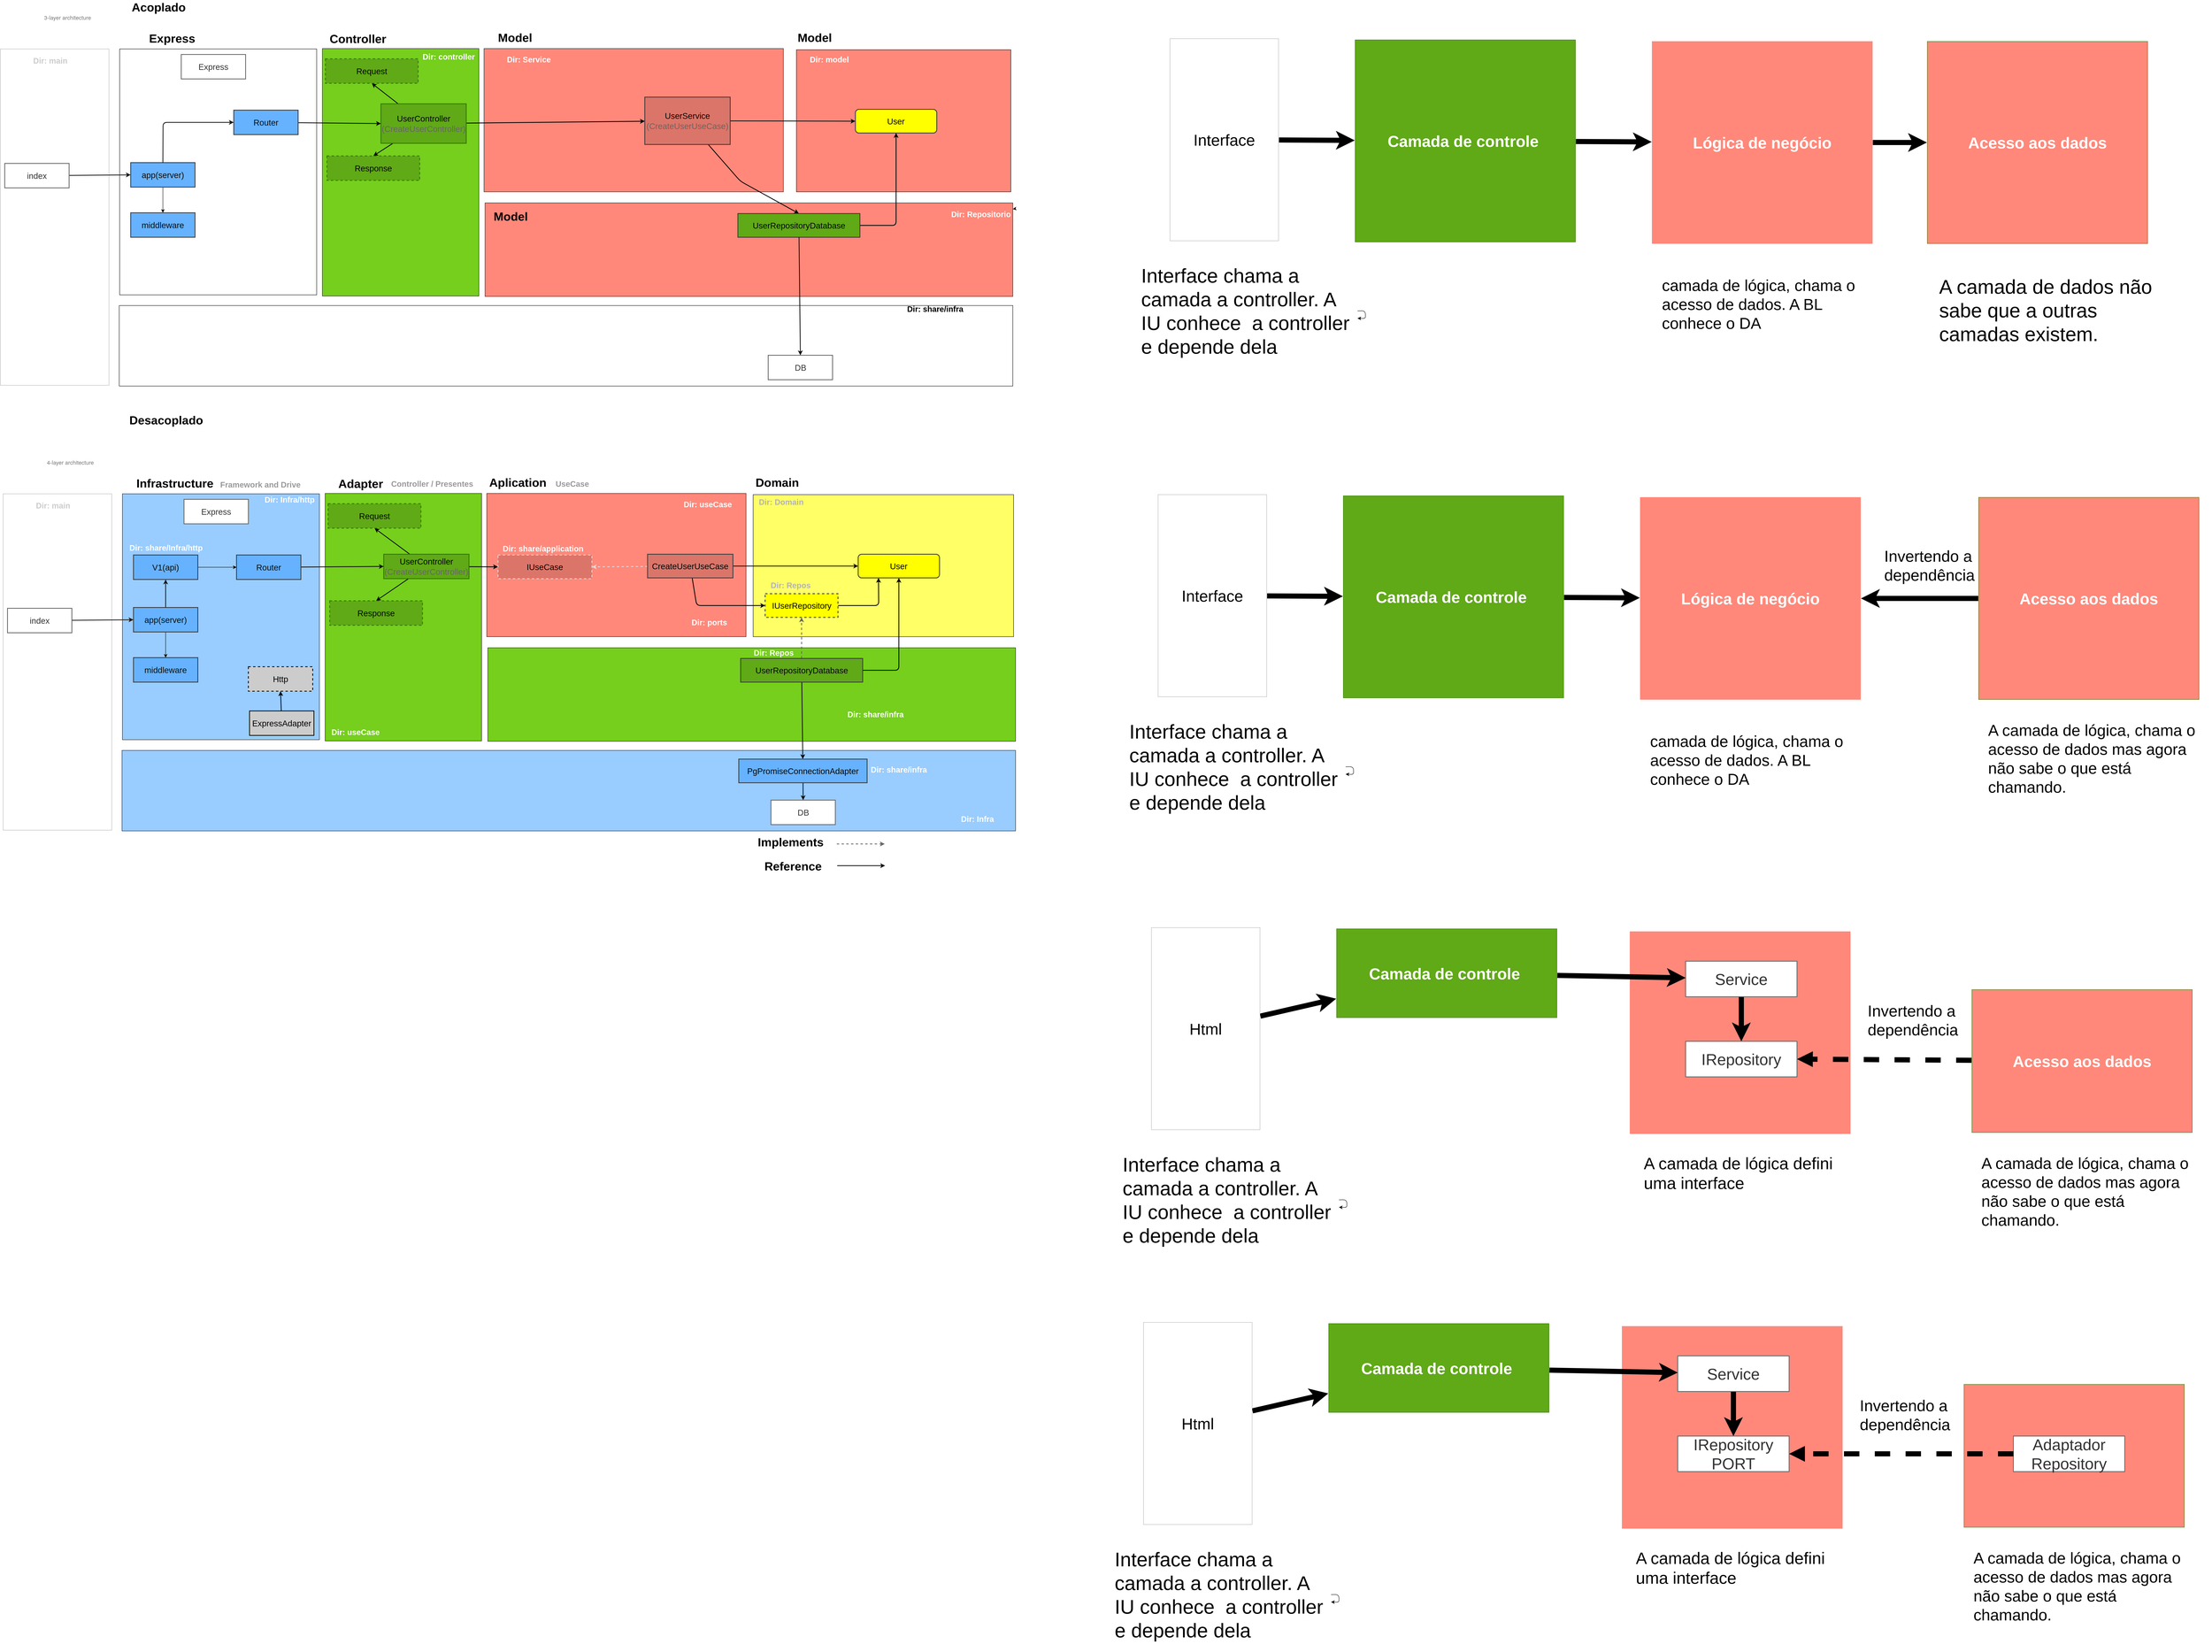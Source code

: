 <mxfile>
    <diagram id="N5KQSoFaKO_3qXM0kVTW" name="UC001">
        <mxGraphModel dx="-2556" dy="8048" grid="0" gridSize="10" guides="1" tooltips="1" connect="1" arrows="1" fold="1" page="1" pageScale="1" pageWidth="827" pageHeight="1169" background="#ffffff" math="0" shadow="0">
            <root>
                <mxCell id="0"/>
                <mxCell id="1" parent="0"/>
                <mxCell id="901" value="" style="shape=note;whiteSpace=wrap;html=1;backgroundOutline=1;darkOpacity=0.05;fillColor=#FFFFFF;strokeColor=#B3B3B3;size=0;fontSize=10;fontColor=#ffffff;perimeterSpacing=1;rounded=1;" parent="1" vertex="1">
                    <mxGeometry x="4970" y="-5698" width="275" height="852" as="geometry"/>
                </mxCell>
                <mxCell id="781" value="" style="shape=note;whiteSpace=wrap;html=1;backgroundOutline=1;darkOpacity=0.05;fillColor=none;size=0;fontSize=10;perimeterSpacing=1;rounded=1;" parent="1" vertex="1">
                    <mxGeometry x="5272" y="-5698" width="499" height="623" as="geometry"/>
                </mxCell>
                <mxCell id="782" value="" style="shape=note;whiteSpace=wrap;html=1;backgroundOutline=1;darkOpacity=0.05;fillColor=#FF887A;strokeColor=#0F0F0F;size=0;fontSize=10;fontColor=#ffffff;rounded=1;" parent="1" vertex="1">
                    <mxGeometry x="6197.37" y="-5308" width="1336.63" height="237" as="geometry"/>
                </mxCell>
                <mxCell id="783" value="" style="shape=note;whiteSpace=wrap;html=1;backgroundOutline=1;darkOpacity=0.05;fillColor=#75CF1C;strokeColor=#0F0F0F;size=0;fontSize=10;fontColor=#ffffff;rounded=1;" parent="1" vertex="1">
                    <mxGeometry x="5785.37" y="-5699" width="396.38" height="627" as="geometry"/>
                </mxCell>
                <mxCell id="784" value="" style="shape=note;whiteSpace=wrap;html=1;backgroundOutline=1;darkOpacity=0.05;fillColor=none;size=0;fontSize=10;rounded=1;" parent="1" vertex="1">
                    <mxGeometry x="5271" y="-5048" width="2263" height="204" as="geometry"/>
                </mxCell>
                <mxCell id="785" value="" style="shape=note;whiteSpace=wrap;html=1;backgroundOutline=1;darkOpacity=0.05;fillColor=#FF887A;strokeColor=#000000;size=0;fontSize=10;fontColor=#000000;strokeWidth=1;rounded=1;" parent="1" vertex="1">
                    <mxGeometry x="6986" y="-5696" width="543" height="360" as="geometry"/>
                </mxCell>
                <mxCell id="786" value="" style="shape=note;whiteSpace=wrap;html=1;backgroundOutline=1;darkOpacity=0.05;fillColor=#FF887A;strokeColor=#0F0F0F;size=0;fontSize=10;fontColor=#050505;rounded=1;" parent="1" vertex="1">
                    <mxGeometry x="6194.75" y="-5699" width="758.25" height="363" as="geometry"/>
                </mxCell>
                <mxCell id="787" value="Model" style="text;html=1;strokeColor=none;fillColor=none;align=center;verticalAlign=middle;whiteSpace=wrap;rounded=1;fontColor=#000000;fontSize=30;fontStyle=1" parent="1" vertex="1">
                    <mxGeometry x="6970" y="-5742" width="125" height="30" as="geometry"/>
                </mxCell>
                <mxCell id="789" style="edgeStyle=none;html=1;strokeColor=#000000;strokeWidth=2;entryX=0.5;entryY=0;entryDx=0;entryDy=0;" parent="1" source="796" target="803" edge="1">
                    <mxGeometry relative="1" as="geometry">
                        <Array as="points">
                            <mxPoint x="6844" y="-5363"/>
                        </Array>
                        <mxPoint x="6765" y="-5415" as="targetPoint"/>
                    </mxGeometry>
                </mxCell>
                <mxCell id="793" style="edgeStyle=none;html=1;entryX=0;entryY=0.5;entryDx=0;entryDy=0;fontSize=21;fontColor=#030303;strokeColor=#0F0F0F;strokeWidth=2;" parent="1" source="796" target="799" edge="1">
                    <mxGeometry relative="1" as="geometry"/>
                </mxCell>
                <mxCell id="796" value="UserService&lt;br&gt;&lt;font color=&quot;#666666&quot;&gt;(CreateUserUseCase)&lt;/font&gt;" style="rounded=0;whiteSpace=wrap;html=1;fillColor=#DB7569;strokeColor=#36393d;strokeWidth=2;fontColor=#050505;arcSize=0;fontSize=21;" parent="1" vertex="1">
                    <mxGeometry x="6602" y="-5576" width="216.25" height="120" as="geometry"/>
                </mxCell>
                <mxCell id="799" value="User" style="rounded=1;whiteSpace=wrap;html=1;fillColor=#FFFF00;strokeColor=#36393d;strokeWidth=2;fontColor=#050505;fontSize=21;" parent="1" vertex="1">
                    <mxGeometry x="7135.37" y="-5545" width="206" height="60" as="geometry"/>
                </mxCell>
                <mxCell id="801" style="edgeStyle=none;html=1;entryX=0.5;entryY=1;entryDx=0;entryDy=0;fontSize=30;strokeColor=#000000;strokeWidth=2;exitX=1;exitY=0.5;exitDx=0;exitDy=0;" parent="1" source="803" target="799" edge="1">
                    <mxGeometry relative="1" as="geometry">
                        <Array as="points">
                            <mxPoint x="7238.37" y="-5251"/>
                        </Array>
                    </mxGeometry>
                </mxCell>
                <mxCell id="803" value="UserRepositoryDatabase" style="rounded=1;whiteSpace=wrap;html=1;fillColor=#60A917;strokeColor=#36393d;strokeWidth=2;fontColor=#050505;arcSize=0;fontSize=21;" parent="1" vertex="1">
                    <mxGeometry x="6837.75" y="-5281" width="309" height="60" as="geometry"/>
                </mxCell>
                <mxCell id="804" value="DB" style="rounded=1;whiteSpace=wrap;html=1;fillColor=#FFFFFF;strokeColor=#666666;strokeWidth=2;fontColor=#333333;arcSize=0;fontSize=21;" parent="1" vertex="1">
                    <mxGeometry x="6914.5" y="-4922" width="163" height="62" as="geometry"/>
                </mxCell>
                <mxCell id="805" value="Model" style="text;html=1;strokeColor=none;fillColor=none;align=center;verticalAlign=middle;whiteSpace=wrap;rounded=1;fontColor=#000000;fontSize=30;fontStyle=1" parent="1" vertex="1">
                    <mxGeometry x="6210.75" y="-5742" width="125" height="30" as="geometry"/>
                </mxCell>
                <mxCell id="807" style="edgeStyle=none;html=1;fontSize=30;strokeColor=#000000;strokeWidth=2;" parent="1" source="813" target="796" edge="1">
                    <mxGeometry relative="1" as="geometry">
                        <mxPoint x="6223.25" y="-5513" as="targetPoint"/>
                    </mxGeometry>
                </mxCell>
                <mxCell id="811" style="edgeStyle=none;html=1;entryX=0.5;entryY=1;entryDx=0;entryDy=0;strokeColor=#0A0A0A;strokeWidth=2;" parent="1" source="813" target="839" edge="1">
                    <mxGeometry relative="1" as="geometry"/>
                </mxCell>
                <mxCell id="812" style="edgeStyle=none;html=1;entryX=0.5;entryY=0;entryDx=0;entryDy=0;strokeColor=#0A0A0A;strokeWidth=2;" parent="1" source="813" target="838" edge="1">
                    <mxGeometry relative="1" as="geometry"/>
                </mxCell>
                <mxCell id="813" value="&lt;font style=&quot;font-size: 21px&quot;&gt;&lt;font color=&quot;#050505&quot;&gt;UserController&lt;/font&gt;&lt;br&gt;&lt;font color=&quot;#666666&quot;&gt;(CreateUserController)&lt;/font&gt;&lt;/font&gt;" style="rounded=1;whiteSpace=wrap;html=1;fillColor=#60A917;strokeColor=#2D7600;strokeWidth=2;fontColor=#030303;arcSize=0;fontSize=21;" parent="1" vertex="1">
                    <mxGeometry x="5933.75" y="-5559" width="216" height="100" as="geometry"/>
                </mxCell>
                <mxCell id="814" value="Controller" style="text;html=1;strokeColor=none;fillColor=none;align=center;verticalAlign=middle;whiteSpace=wrap;rounded=1;fontColor=#000000;fontSize=30;fontStyle=1" parent="1" vertex="1">
                    <mxGeometry x="5785.37" y="-5739" width="181" height="30" as="geometry"/>
                </mxCell>
                <mxCell id="816" style="edgeStyle=none;html=1;strokeColor=#0F0F0F;strokeWidth=2;entryX=0;entryY=0.5;entryDx=0;entryDy=0;" parent="1" source="818" target="813" edge="1">
                    <mxGeometry relative="1" as="geometry">
                        <mxPoint x="5532" y="-5512.44" as="targetPoint"/>
                    </mxGeometry>
                </mxCell>
                <mxCell id="818" value="Router" style="rounded=1;whiteSpace=wrap;html=1;fillColor=#66B2FF;strokeColor=#36393D;strokeWidth=2;fontColor=#0D0D0D;arcSize=0;fontSize=21;" parent="1" vertex="1">
                    <mxGeometry x="5561" y="-5543" width="163" height="62" as="geometry"/>
                </mxCell>
                <mxCell id="819" value="Express" style="rounded=1;whiteSpace=wrap;html=1;fillColor=#FFFFFF;strokeColor=#666666;strokeWidth=2;fontColor=#333333;arcSize=0;fontSize=21;" parent="1" vertex="1">
                    <mxGeometry x="5428" y="-5684" width="163" height="62" as="geometry"/>
                </mxCell>
                <mxCell id="820" style="edgeStyle=none;html=1;entryX=0;entryY=0.5;entryDx=0;entryDy=0;fontSize=23;strokeColor=#1C1C1C;strokeWidth=2;" parent="1" source="821" target="0icWfnDGlXqkBCbj08HF-937" edge="1">
                    <mxGeometry relative="1" as="geometry"/>
                </mxCell>
                <mxCell id="821" value="index" style="rounded=1;whiteSpace=wrap;html=1;fillColor=#FFFFFF;strokeColor=#666666;strokeWidth=2;fontColor=#333333;arcSize=0;fontSize=21;" parent="1" vertex="1">
                    <mxGeometry x="4981" y="-5408" width="163" height="62" as="geometry"/>
                </mxCell>
                <mxCell id="822" value="Express" style="text;html=1;strokeColor=none;fillColor=none;align=center;verticalAlign=middle;whiteSpace=wrap;rounded=1;fontColor=#000000;fontSize=30;fontStyle=1" parent="1" vertex="1">
                    <mxGeometry x="5291" y="-5740.5" width="228" height="30" as="geometry"/>
                </mxCell>
                <mxCell id="835" style="edgeStyle=none;html=1;entryX=0.5;entryY=0;entryDx=0;entryDy=0;fontSize=21;fontColor=#030303;strokeColor=#0F0F0F;strokeWidth=2;" parent="1" source="803" target="804" edge="1">
                    <mxGeometry relative="1" as="geometry">
                        <mxPoint x="6995.703" y="-4966" as="sourcePoint"/>
                    </mxGeometry>
                </mxCell>
                <mxCell id="837" value="&lt;span style=&quot;color: rgb(117 , 117 , 117) ; font-family: &amp;quot;sohne&amp;quot; , &amp;quot;helvetica neue&amp;quot; , &amp;quot;helvetica&amp;quot; , &amp;quot;arial&amp;quot; , sans-serif ; font-size: 14px ; font-style: normal ; font-weight: 400 ; letter-spacing: normal ; text-align: center ; text-indent: 0px ; text-transform: none ; word-spacing: 0px ; background-color: rgb(255 , 255 , 255) ; display: inline ; float: none&quot;&gt;&amp;nbsp;3-layer architecture&lt;/span&gt;" style="text;whiteSpace=wrap;html=1;fontSize=21;fontColor=#030303;" parent="1" vertex="1">
                    <mxGeometry x="5075.367" y="-5799" width="213" height="42" as="geometry"/>
                </mxCell>
                <mxCell id="838" value="Response" style="rounded=1;whiteSpace=wrap;html=1;fillColor=#60A917;strokeColor=#2D7600;strokeWidth=2;fontColor=#050505;arcSize=0;fontSize=21;dashed=1;" parent="1" vertex="1">
                    <mxGeometry x="5797" y="-5427" width="235" height="62" as="geometry"/>
                </mxCell>
                <mxCell id="839" value="Request" style="rounded=1;whiteSpace=wrap;html=1;fillColor=#60A917;strokeColor=#2D7600;strokeWidth=2;fontColor=#050505;arcSize=0;fontSize=21;dashed=1;" parent="1" vertex="1">
                    <mxGeometry x="5793" y="-5673" width="235" height="62" as="geometry"/>
                </mxCell>
                <mxCell id="915" style="edgeStyle=none;html=1;" parent="1" source="0icWfnDGlXqkBCbj08HF-919" target="782" edge="1">
                    <mxGeometry relative="1" as="geometry"/>
                </mxCell>
                <mxCell id="0icWfnDGlXqkBCbj08HF-919" value="Dir: Repositorio" style="text;html=1;strokeColor=none;fillColor=none;align=center;verticalAlign=middle;whiteSpace=wrap;rounded=1;fontColor=#FFFFFF;fontSize=20;fontStyle=1" parent="1" vertex="1">
                    <mxGeometry x="7370" y="-5295" width="166.63" height="30" as="geometry"/>
                </mxCell>
                <mxCell id="0icWfnDGlXqkBCbj08HF-924" value="Dir: Service" style="text;html=1;strokeColor=none;fillColor=none;align=center;verticalAlign=middle;whiteSpace=wrap;rounded=1;fontColor=#FFFFFF;fontSize=20;fontStyle=1" parent="1" vertex="1">
                    <mxGeometry x="6203" y="-5687" width="211.13" height="30" as="geometry"/>
                </mxCell>
                <mxCell id="0icWfnDGlXqkBCbj08HF-925" value="Dir: share/infra" style="text;html=1;strokeColor=none;fillColor=none;align=center;verticalAlign=middle;whiteSpace=wrap;rounded=1;fontColor=#000000;fontSize=20;fontStyle=1" parent="1" vertex="1">
                    <mxGeometry x="7232" y="-5055" width="211.13" height="30" as="geometry"/>
                </mxCell>
                <mxCell id="0icWfnDGlXqkBCbj08HF-927" value="Dir: Infra" style="text;html=1;strokeColor=none;fillColor=none;align=center;verticalAlign=middle;whiteSpace=wrap;rounded=1;fontColor=#FFFFFF;fontSize=20;fontStyle=1" parent="1" vertex="1">
                    <mxGeometry x="7354" y="-4890" width="166.63" height="30" as="geometry"/>
                </mxCell>
                <mxCell id="0icWfnDGlXqkBCbj08HF-928" value="Dir: Infra/http" style="text;html=1;strokeColor=none;fillColor=none;align=center;verticalAlign=middle;whiteSpace=wrap;rounded=1;fontColor=#FFFFFF;fontSize=20;fontStyle=1" parent="1" vertex="1">
                    <mxGeometry x="5612.37" y="-5699" width="166.63" height="30" as="geometry"/>
                </mxCell>
                <mxCell id="0icWfnDGlXqkBCbj08HF-934" value="Dir: main" style="text;html=1;strokeColor=none;fillColor=none;align=center;verticalAlign=middle;whiteSpace=wrap;rounded=1;fontColor=#CCCCCC;fontSize=20;fontStyle=1" parent="1" vertex="1">
                    <mxGeometry x="5013" y="-5684" width="166.63" height="30" as="geometry"/>
                </mxCell>
                <mxCell id="0icWfnDGlXqkBCbj08HF-941" style="edgeStyle=orthogonalEdgeStyle;rounded=0;orthogonalLoop=1;jettySize=auto;html=1;fontSize=20;fontColor=#B3B3B3;" parent="1" source="0icWfnDGlXqkBCbj08HF-937" target="0icWfnDGlXqkBCbj08HF-940" edge="1">
                    <mxGeometry relative="1" as="geometry"/>
                </mxCell>
                <mxCell id="0icWfnDGlXqkBCbj08HF-937" value="app(server)" style="rounded=1;whiteSpace=wrap;html=1;fillColor=#66B2FF;strokeColor=#36393D;strokeWidth=2;fontColor=#0D0D0D;arcSize=0;fontSize=21;" parent="1" vertex="1">
                    <mxGeometry x="5300" y="-5410" width="163" height="62" as="geometry"/>
                </mxCell>
                <mxCell id="0icWfnDGlXqkBCbj08HF-939" style="edgeStyle=none;html=1;entryX=0;entryY=0.5;entryDx=0;entryDy=0;fontSize=23;strokeColor=#1C1C1C;strokeWidth=2;exitX=0.5;exitY=0;exitDx=0;exitDy=0;" parent="1" source="0icWfnDGlXqkBCbj08HF-937" target="818" edge="1">
                    <mxGeometry relative="1" as="geometry">
                        <mxPoint x="5134.054" y="-5231" as="sourcePoint"/>
                        <mxPoint x="5381.5" y="-5481" as="targetPoint"/>
                        <Array as="points">
                            <mxPoint x="5382" y="-5512"/>
                        </Array>
                    </mxGeometry>
                </mxCell>
                <mxCell id="0icWfnDGlXqkBCbj08HF-940" value="middleware" style="rounded=1;whiteSpace=wrap;html=1;fillColor=#66B2FF;strokeColor=#36393D;strokeWidth=2;fontColor=#0D0D0D;arcSize=0;fontSize=21;" parent="1" vertex="1">
                    <mxGeometry x="5300" y="-5283" width="163" height="62" as="geometry"/>
                </mxCell>
                <mxCell id="914" value="Model" style="text;html=1;strokeColor=none;fillColor=none;align=center;verticalAlign=middle;whiteSpace=wrap;rounded=1;fontColor=#000000;fontSize=30;fontStyle=1" parent="1" vertex="1">
                    <mxGeometry x="6200" y="-5289" width="125" height="30" as="geometry"/>
                </mxCell>
                <mxCell id="917" value="Dir: model" style="text;html=1;strokeColor=none;fillColor=none;align=center;verticalAlign=middle;whiteSpace=wrap;rounded=1;fontColor=#FFFFFF;fontSize=20;fontStyle=1" parent="1" vertex="1">
                    <mxGeometry x="6986" y="-5687" width="166.63" height="30" as="geometry"/>
                </mxCell>
                <mxCell id="918" value="Dir: controller" style="text;html=1;strokeColor=none;fillColor=none;align=center;verticalAlign=middle;whiteSpace=wrap;rounded=1;fontColor=#FFFFFF;fontSize=20;fontStyle=1" parent="1" vertex="1">
                    <mxGeometry x="6022" y="-5694" width="166.63" height="30" as="geometry"/>
                </mxCell>
                <mxCell id="919" value="" style="shape=note;whiteSpace=wrap;html=1;backgroundOutline=1;darkOpacity=0.05;fillColor=#FFFFFF;strokeColor=#B3B3B3;size=0;fontSize=10;fontColor=#ffffff;perimeterSpacing=1;rounded=1;" vertex="1" parent="1">
                    <mxGeometry x="4977" y="-4571" width="275" height="852" as="geometry"/>
                </mxCell>
                <mxCell id="920" value="" style="shape=note;whiteSpace=wrap;html=1;backgroundOutline=1;darkOpacity=0.05;fillColor=#99CCFF;strokeColor=#0F0F0F;size=0;fontSize=10;fontColor=#ffffff;perimeterSpacing=1;rounded=1;" vertex="1" parent="1">
                    <mxGeometry x="5279" y="-4571" width="499" height="623" as="geometry"/>
                </mxCell>
                <mxCell id="921" value="" style="shape=note;whiteSpace=wrap;html=1;backgroundOutline=1;darkOpacity=0.05;fillColor=#75CF1C;strokeColor=#0F0F0F;size=0;fontSize=10;fontColor=#ffffff;rounded=1;" vertex="1" parent="1">
                    <mxGeometry x="6204.37" y="-4181" width="1336.63" height="237" as="geometry"/>
                </mxCell>
                <mxCell id="922" value="" style="shape=note;whiteSpace=wrap;html=1;backgroundOutline=1;darkOpacity=0.05;fillColor=#75CF1C;strokeColor=#0F0F0F;size=0;fontSize=10;fontColor=#ffffff;rounded=1;" vertex="1" parent="1">
                    <mxGeometry x="5792.37" y="-4572" width="396.38" height="627" as="geometry"/>
                </mxCell>
                <mxCell id="923" value="" style="shape=note;whiteSpace=wrap;html=1;backgroundOutline=1;darkOpacity=0.05;fillColor=#99CCFF;strokeColor=#0F0F0F;size=0;fontSize=10;fontColor=#ffffff;rounded=1;" vertex="1" parent="1">
                    <mxGeometry x="5278" y="-3921" width="2263" height="204" as="geometry"/>
                </mxCell>
                <mxCell id="924" value="" style="shape=note;whiteSpace=wrap;html=1;backgroundOutline=1;darkOpacity=0.05;fillColor=#FFFF66;strokeColor=#000000;size=0;fontSize=10;fontColor=#000000;strokeWidth=1;rounded=1;" vertex="1" parent="1">
                    <mxGeometry x="6876.37" y="-4569" width="659.63" height="360" as="geometry"/>
                </mxCell>
                <mxCell id="925" value="" style="shape=note;whiteSpace=wrap;html=1;backgroundOutline=1;darkOpacity=0.05;fillColor=#FF887A;strokeColor=#0F0F0F;size=0;fontSize=10;fontColor=#050505;rounded=1;" vertex="1" parent="1">
                    <mxGeometry x="6201.75" y="-4572" width="656.62" height="363" as="geometry"/>
                </mxCell>
                <mxCell id="926" value="Domain" style="text;html=1;strokeColor=none;fillColor=none;align=center;verticalAlign=middle;whiteSpace=wrap;rounded=1;fontColor=#000000;fontSize=30;fontStyle=1" vertex="1" parent="1">
                    <mxGeometry x="6875.37" y="-4615" width="125" height="30" as="geometry"/>
                </mxCell>
                <mxCell id="927" value="IUseCase" style="rounded=1;whiteSpace=wrap;html=1;fillColor=#DB7569;strokeColor=#DBDBDB;strokeWidth=2;fontColor=#050505;arcSize=0;dashed=1;fontSize=21;" vertex="1" parent="1">
                    <mxGeometry x="6230.25" y="-4416" width="237.75" height="60" as="geometry"/>
                </mxCell>
                <mxCell id="928" style="edgeStyle=none;html=1;strokeColor=#000000;strokeWidth=2;entryX=0;entryY=0.5;entryDx=0;entryDy=0;" edge="1" parent="1" source="934" target="936">
                    <mxGeometry relative="1" as="geometry">
                        <Array as="points">
                            <mxPoint x="6733.37" y="-4288"/>
                        </Array>
                    </mxGeometry>
                </mxCell>
                <mxCell id="929" style="edgeStyle=none;html=1;entryX=1;entryY=0.5;entryDx=0;entryDy=0;fontSize=30;strokeColor=#DBDBDB;strokeWidth=2;dashed=1;" edge="1" parent="1" source="934" target="927">
                    <mxGeometry relative="1" as="geometry"/>
                </mxCell>
                <mxCell id="930" style="edgeStyle=none;html=1;entryX=0;entryY=0.5;entryDx=0;entryDy=0;fontSize=21;fontColor=#030303;strokeColor=#0F0F0F;strokeWidth=2;" edge="1" parent="1" source="934" target="939">
                    <mxGeometry relative="1" as="geometry"/>
                </mxCell>
                <mxCell id="934" value="CreateUserUseCase" style="rounded=0;whiteSpace=wrap;html=1;fillColor=#DB7569;strokeColor=#36393d;strokeWidth=2;fontColor=#050505;arcSize=0;fontSize=21;" vertex="1" parent="1">
                    <mxGeometry x="6609" y="-4418" width="216.25" height="60" as="geometry"/>
                </mxCell>
                <mxCell id="935" style="edgeStyle=none;html=1;entryX=0.25;entryY=1;entryDx=0;entryDy=0;strokeColor=#000000;strokeWidth=2;exitX=1;exitY=0.5;exitDx=0;exitDy=0;" edge="1" parent="1" source="936" target="939">
                    <mxGeometry relative="1" as="geometry">
                        <Array as="points">
                            <mxPoint x="7194.37" y="-4288"/>
                        </Array>
                    </mxGeometry>
                </mxCell>
                <mxCell id="936" value="IUserRepository" style="rounded=1;whiteSpace=wrap;html=1;fillColor=#FFFF00;strokeColor=#36393d;strokeWidth=2;fontColor=#050505;arcSize=0;dashed=1;fontSize=21;" vertex="1" parent="1">
                    <mxGeometry x="6906.75" y="-4318" width="184.5" height="60" as="geometry"/>
                </mxCell>
                <mxCell id="939" value="User" style="rounded=1;whiteSpace=wrap;html=1;fillColor=#FFFF00;strokeColor=#36393d;strokeWidth=2;fontColor=#050505;fontSize=21;" vertex="1" parent="1">
                    <mxGeometry x="7142.37" y="-4418" width="206" height="60" as="geometry"/>
                </mxCell>
                <mxCell id="940" style="edgeStyle=none;html=1;entryX=0.5;entryY=1;entryDx=0;entryDy=0;strokeColor=#666666;strokeWidth=2;dashed=1;" edge="1" parent="1" source="943" target="936">
                    <mxGeometry relative="1" as="geometry"/>
                </mxCell>
                <mxCell id="941" style="edgeStyle=none;html=1;entryX=0.5;entryY=1;entryDx=0;entryDy=0;fontSize=30;strokeColor=#000000;strokeWidth=2;exitX=1;exitY=0.5;exitDx=0;exitDy=0;" edge="1" parent="1" source="943" target="939">
                    <mxGeometry relative="1" as="geometry">
                        <Array as="points">
                            <mxPoint x="7245.37" y="-4124"/>
                        </Array>
                    </mxGeometry>
                </mxCell>
                <mxCell id="942" style="edgeStyle=none;html=1;strokeColor=#0F0F0F;strokeWidth=2;" edge="1" parent="1" source="943" target="967">
                    <mxGeometry relative="1" as="geometry">
                        <mxPoint x="7001" y="-4043" as="targetPoint"/>
                    </mxGeometry>
                </mxCell>
                <mxCell id="943" value="UserRepositoryDatabase" style="rounded=1;whiteSpace=wrap;html=1;fillColor=#60A917;strokeColor=#36393d;strokeWidth=2;fontColor=#050505;arcSize=0;fontSize=21;" vertex="1" parent="1">
                    <mxGeometry x="6844.75" y="-4154" width="309" height="60" as="geometry"/>
                </mxCell>
                <mxCell id="944" value="DB" style="rounded=1;whiteSpace=wrap;html=1;fillColor=#FFFFFF;strokeColor=#666666;strokeWidth=2;fontColor=#333333;arcSize=0;fontSize=21;" vertex="1" parent="1">
                    <mxGeometry x="6921.5" y="-3795" width="163" height="62" as="geometry"/>
                </mxCell>
                <mxCell id="945" value="Aplication" style="text;html=1;strokeColor=none;fillColor=none;align=center;verticalAlign=middle;whiteSpace=wrap;rounded=1;fontColor=#000000;fontSize=30;fontStyle=1" vertex="1" parent="1">
                    <mxGeometry x="6217.75" y="-4615" width="125" height="30" as="geometry"/>
                </mxCell>
                <mxCell id="946" style="edgeStyle=none;html=1;entryX=0;entryY=0.5;entryDx=0;entryDy=0;fontSize=30;strokeColor=#000000;strokeWidth=2;" edge="1" parent="1" source="952" target="927">
                    <mxGeometry relative="1" as="geometry"/>
                </mxCell>
                <mxCell id="949" style="edgeStyle=none;html=1;entryX=0.5;entryY=1;entryDx=0;entryDy=0;strokeColor=#0A0A0A;strokeWidth=2;" edge="1" parent="1" source="952" target="970">
                    <mxGeometry relative="1" as="geometry"/>
                </mxCell>
                <mxCell id="950" style="edgeStyle=none;html=1;entryX=0.5;entryY=0;entryDx=0;entryDy=0;strokeColor=#0A0A0A;strokeWidth=2;" edge="1" parent="1" source="952" target="969">
                    <mxGeometry relative="1" as="geometry"/>
                </mxCell>
                <mxCell id="952" value="&lt;font color=&quot;#050505&quot;&gt;UserController&lt;/font&gt;&lt;br&gt;&lt;font color=&quot;#666666&quot;&gt;(CreateUserController)&lt;/font&gt;" style="rounded=1;whiteSpace=wrap;html=1;fillColor=#60A917;strokeColor=#2D7600;strokeWidth=2;fontColor=#030303;arcSize=0;fontSize=21;" vertex="1" parent="1">
                    <mxGeometry x="5940.75" y="-4418" width="216" height="62" as="geometry"/>
                </mxCell>
                <mxCell id="953" value="Adapter" style="text;html=1;strokeColor=none;fillColor=none;align=center;verticalAlign=middle;whiteSpace=wrap;rounded=1;fontColor=#000000;fontSize=30;fontStyle=1" vertex="1" parent="1">
                    <mxGeometry x="5792.37" y="-4612" width="181" height="30" as="geometry"/>
                </mxCell>
                <mxCell id="955" style="edgeStyle=none;html=1;strokeColor=#0F0F0F;strokeWidth=2;entryX=0;entryY=0.5;entryDx=0;entryDy=0;" edge="1" parent="1" source="956" target="952">
                    <mxGeometry relative="1" as="geometry">
                        <mxPoint x="5539" y="-4385.44" as="targetPoint"/>
                    </mxGeometry>
                </mxCell>
                <mxCell id="956" value="Router" style="rounded=1;whiteSpace=wrap;html=1;fillColor=#66B2FF;strokeColor=#36393D;strokeWidth=2;fontColor=#0D0D0D;arcSize=0;fontSize=21;" vertex="1" parent="1">
                    <mxGeometry x="5568" y="-4416" width="163" height="62" as="geometry"/>
                </mxCell>
                <mxCell id="957" value="Express" style="rounded=1;whiteSpace=wrap;html=1;fillColor=#FFFFFF;strokeColor=#666666;strokeWidth=2;fontColor=#333333;arcSize=0;fontSize=21;" vertex="1" parent="1">
                    <mxGeometry x="5435" y="-4557" width="163" height="62" as="geometry"/>
                </mxCell>
                <mxCell id="958" style="edgeStyle=none;html=1;entryX=0;entryY=0.5;entryDx=0;entryDy=0;fontSize=23;strokeColor=#1C1C1C;strokeWidth=2;" edge="1" parent="1" source="959" target="1006">
                    <mxGeometry relative="1" as="geometry"/>
                </mxCell>
                <mxCell id="959" value="index" style="rounded=1;whiteSpace=wrap;html=1;fillColor=#FFFFFF;strokeColor=#666666;strokeWidth=2;fontColor=#333333;arcSize=0;fontSize=21;" vertex="1" parent="1">
                    <mxGeometry x="4988" y="-4281" width="163" height="62" as="geometry"/>
                </mxCell>
                <mxCell id="960" value="Infrastructure" style="text;html=1;strokeColor=none;fillColor=none;align=center;verticalAlign=middle;whiteSpace=wrap;rounded=1;fontColor=#000000;fontSize=30;fontStyle=1" vertex="1" parent="1">
                    <mxGeometry x="5298" y="-4613.5" width="228" height="30" as="geometry"/>
                </mxCell>
                <mxCell id="961" style="edgeStyle=none;html=1;strokeColor=#666666;strokeWidth=2;dashed=1;" edge="1" parent="1">
                    <mxGeometry relative="1" as="geometry">
                        <mxPoint x="7088.25" y="-3684" as="sourcePoint"/>
                        <mxPoint x="7209.61" y="-3684" as="targetPoint"/>
                    </mxGeometry>
                </mxCell>
                <mxCell id="962" value="Implements" style="text;html=1;strokeColor=none;fillColor=none;align=center;verticalAlign=middle;whiteSpace=wrap;rounded=1;fontColor=#000000;fontSize=30;fontStyle=1" vertex="1" parent="1">
                    <mxGeometry x="6908.75" y="-3704" width="125" height="30" as="geometry"/>
                </mxCell>
                <mxCell id="963" style="edgeStyle=none;html=1;strokeColor=#0F0F0F;strokeWidth=2;" edge="1" parent="1">
                    <mxGeometry relative="1" as="geometry">
                        <mxPoint x="7089.25" y="-3629" as="sourcePoint"/>
                        <mxPoint x="7210.61" y="-3629" as="targetPoint"/>
                    </mxGeometry>
                </mxCell>
                <mxCell id="964" value="Reference" style="text;html=1;strokeColor=none;fillColor=none;align=center;verticalAlign=middle;whiteSpace=wrap;rounded=1;fontColor=#000000;fontSize=30;fontStyle=1" vertex="1" parent="1">
                    <mxGeometry x="6915.25" y="-3643" width="125" height="30" as="geometry"/>
                </mxCell>
                <mxCell id="966" style="edgeStyle=none;html=1;entryX=0.5;entryY=0;entryDx=0;entryDy=0;fontSize=21;fontColor=#030303;strokeColor=#0F0F0F;strokeWidth=2;" edge="1" parent="1" source="967" target="944">
                    <mxGeometry relative="1" as="geometry"/>
                </mxCell>
                <mxCell id="967" value="PgPromiseConnectionAdapter" style="rounded=1;whiteSpace=wrap;html=1;fillColor=#66B2FF;strokeColor=#36393d;strokeWidth=2;fontColor=#050505;arcSize=0;fontSize=21;" vertex="1" parent="1">
                    <mxGeometry x="6840" y="-3899" width="325" height="60" as="geometry"/>
                </mxCell>
                <mxCell id="968" value="&lt;span style=&quot;color: rgb(117 , 117 , 117) ; font-family: &amp;#34;sohne&amp;#34; , &amp;#34;helvetica neue&amp;#34; , &amp;#34;helvetica&amp;#34; , &amp;#34;arial&amp;#34; , sans-serif ; font-size: 14px ; font-style: normal ; font-weight: 400 ; letter-spacing: normal ; text-align: center ; text-indent: 0px ; text-transform: none ; word-spacing: 0px ; background-color: rgb(255 , 255 , 255) ; display: inline ; float: none&quot;&gt;&amp;nbsp;4-layer architecture&lt;/span&gt;" style="text;whiteSpace=wrap;html=1;fontSize=21;fontColor=#030303;" vertex="1" parent="1">
                    <mxGeometry x="5082.367" y="-4672" width="213" height="42" as="geometry"/>
                </mxCell>
                <mxCell id="969" value="Response" style="rounded=1;whiteSpace=wrap;html=1;fillColor=#60A917;strokeColor=#2D7600;strokeWidth=2;fontColor=#050505;arcSize=0;fontSize=21;dashed=1;" vertex="1" parent="1">
                    <mxGeometry x="5804" y="-4300" width="235" height="62" as="geometry"/>
                </mxCell>
                <mxCell id="970" value="Request" style="rounded=1;whiteSpace=wrap;html=1;fillColor=#60A917;strokeColor=#2D7600;strokeWidth=2;fontColor=#050505;arcSize=0;fontSize=21;dashed=1;" vertex="1" parent="1">
                    <mxGeometry x="5800" y="-4546" width="235" height="62" as="geometry"/>
                </mxCell>
                <mxCell id="973" value="Controller / Presentes" style="text;html=1;strokeColor=none;fillColor=none;align=center;verticalAlign=middle;whiteSpace=wrap;rounded=1;fontColor=#999999;fontSize=20;fontStyle=1" vertex="1" parent="1">
                    <mxGeometry x="5937.75" y="-4612" width="251" height="30" as="geometry"/>
                </mxCell>
                <mxCell id="974" value="UseCase" style="text;html=1;strokeColor=none;fillColor=none;align=center;verticalAlign=middle;whiteSpace=wrap;rounded=1;fontColor=#999999;fontSize=20;fontStyle=1" vertex="1" parent="1">
                    <mxGeometry x="6353.37" y="-4612" width="131" height="30" as="geometry"/>
                </mxCell>
                <mxCell id="975" value="Framework and Drive" style="text;html=1;strokeColor=none;fillColor=none;align=center;verticalAlign=middle;whiteSpace=wrap;rounded=1;fontColor=#999999;fontSize=20;fontStyle=1" vertex="1" parent="1">
                    <mxGeometry x="5515" y="-4610.5" width="227" height="30" as="geometry"/>
                </mxCell>
                <mxCell id="976" value="Http" style="rounded=1;whiteSpace=wrap;html=1;fillColor=#CCCCCC;strokeColor=#000000;strokeWidth=2;fontColor=#000000;arcSize=0;dashed=1;fontSize=21;" vertex="1" parent="1">
                    <mxGeometry x="5598" y="-4133" width="163" height="62" as="geometry"/>
                </mxCell>
                <mxCell id="977" style="edgeStyle=none;html=1;entryX=0.5;entryY=1;entryDx=0;entryDy=0;fontSize=20;fontColor=#999999;strokeColor=#050505;strokeWidth=2;" edge="1" parent="1" source="978" target="976">
                    <mxGeometry relative="1" as="geometry"/>
                </mxCell>
                <mxCell id="978" value="ExpressAdapter" style="rounded=1;whiteSpace=wrap;html=1;fillColor=#CCCCCC;strokeColor=#0D0D0D;strokeWidth=2;fontColor=#000000;arcSize=0;fontSize=21;" vertex="1" parent="1">
                    <mxGeometry x="5601" y="-4021" width="163" height="62" as="geometry"/>
                </mxCell>
                <mxCell id="989" value="Dir: useCase" style="text;html=1;strokeColor=none;fillColor=none;align=center;verticalAlign=middle;whiteSpace=wrap;rounded=1;fontColor=#FFFFFF;fontSize=20;fontStyle=1" vertex="1" parent="1">
                    <mxGeometry x="5786" y="-3983" width="166.63" height="30" as="geometry"/>
                </mxCell>
                <mxCell id="990" value="Dir: useCase" style="text;html=1;strokeColor=none;fillColor=none;align=center;verticalAlign=middle;whiteSpace=wrap;rounded=1;fontColor=#FFFFFF;fontSize=20;fontStyle=1" vertex="1" parent="1">
                    <mxGeometry x="6678.12" y="-4560" width="166.63" height="30" as="geometry"/>
                </mxCell>
                <mxCell id="991" value="Dir: Repos" style="text;html=1;strokeColor=none;fillColor=none;align=center;verticalAlign=middle;whiteSpace=wrap;rounded=1;fontColor=#FFFFFF;fontSize=20;fontStyle=1" vertex="1" parent="1">
                    <mxGeometry x="6844.75" y="-4184" width="166.63" height="30" as="geometry"/>
                </mxCell>
                <mxCell id="992" value="Dir: Repos" style="text;html=1;strokeColor=none;fillColor=none;align=center;verticalAlign=middle;whiteSpace=wrap;rounded=1;fontColor=#B3B3B3;fontSize=20;fontStyle=1" vertex="1" parent="1">
                    <mxGeometry x="6887.93" y="-4355" width="166.63" height="30" as="geometry"/>
                </mxCell>
                <mxCell id="993" value="Dir: Domain" style="text;html=1;strokeColor=none;fillColor=none;align=center;verticalAlign=middle;whiteSpace=wrap;rounded=1;fontColor=#B3B3B3;fontSize=20;fontStyle=1" vertex="1" parent="1">
                    <mxGeometry x="6864" y="-4566" width="166.63" height="30" as="geometry"/>
                </mxCell>
                <mxCell id="994" value="Dir: ports" style="text;html=1;strokeColor=none;fillColor=none;align=center;verticalAlign=middle;whiteSpace=wrap;rounded=1;fontColor=#FFFFFF;fontSize=20;fontStyle=1" vertex="1" parent="1">
                    <mxGeometry x="6682" y="-4261" width="166.63" height="30" as="geometry"/>
                </mxCell>
                <mxCell id="995" value="Dir: share/application" style="text;html=1;strokeColor=none;fillColor=none;align=center;verticalAlign=middle;whiteSpace=wrap;rounded=1;fontColor=#FFFFFF;fontSize=20;fontStyle=1" vertex="1" parent="1">
                    <mxGeometry x="6238.87" y="-4448" width="211.13" height="30" as="geometry"/>
                </mxCell>
                <mxCell id="996" value="Dir: share/infra" style="text;html=1;strokeColor=none;fillColor=none;align=center;verticalAlign=middle;whiteSpace=wrap;rounded=1;fontColor=#FFFFFF;fontSize=20;fontStyle=1" vertex="1" parent="1">
                    <mxGeometry x="7081" y="-4028" width="211.13" height="30" as="geometry"/>
                </mxCell>
                <mxCell id="997" value="Dir: share/infra" style="text;html=1;strokeColor=none;fillColor=none;align=center;verticalAlign=middle;whiteSpace=wrap;rounded=1;fontColor=#FFFFFF;fontSize=20;fontStyle=1" vertex="1" parent="1">
                    <mxGeometry x="7139.8" y="-3888" width="211.13" height="30" as="geometry"/>
                </mxCell>
                <mxCell id="998" value="Dir: Infra" style="text;html=1;strokeColor=none;fillColor=none;align=center;verticalAlign=middle;whiteSpace=wrap;rounded=1;fontColor=#FFFFFF;fontSize=20;fontStyle=1" vertex="1" parent="1">
                    <mxGeometry x="7361" y="-3763" width="166.63" height="30" as="geometry"/>
                </mxCell>
                <mxCell id="999" value="Dir: Infra/http" style="text;html=1;strokeColor=none;fillColor=none;align=center;verticalAlign=middle;whiteSpace=wrap;rounded=1;fontColor=#FFFFFF;fontSize=20;fontStyle=1" vertex="1" parent="1">
                    <mxGeometry x="5619.37" y="-4572" width="166.63" height="30" as="geometry"/>
                </mxCell>
                <mxCell id="1002" value="Dir: main" style="text;html=1;strokeColor=none;fillColor=none;align=center;verticalAlign=middle;whiteSpace=wrap;rounded=1;fontColor=#CCCCCC;fontSize=20;fontStyle=1" vertex="1" parent="1">
                    <mxGeometry x="5020" y="-4557" width="166.63" height="30" as="geometry"/>
                </mxCell>
                <mxCell id="1003" style="edgeStyle=orthogonalEdgeStyle;rounded=0;orthogonalLoop=1;jettySize=auto;html=1;fontSize=20;fontColor=#B3B3B3;" edge="1" parent="1" source="1004" target="956">
                    <mxGeometry relative="1" as="geometry"/>
                </mxCell>
                <mxCell id="1004" value="V1(api)" style="rounded=1;whiteSpace=wrap;html=1;fillColor=#66B2FF;strokeColor=#36393D;strokeWidth=2;fontColor=#0D0D0D;arcSize=0;fontSize=21;" vertex="1" parent="1">
                    <mxGeometry x="5307" y="-4416" width="163" height="62" as="geometry"/>
                </mxCell>
                <mxCell id="1005" style="edgeStyle=orthogonalEdgeStyle;rounded=0;orthogonalLoop=1;jettySize=auto;html=1;fontSize=20;fontColor=#B3B3B3;" edge="1" parent="1" source="1006" target="1008">
                    <mxGeometry relative="1" as="geometry"/>
                </mxCell>
                <mxCell id="1006" value="app(server)" style="rounded=1;whiteSpace=wrap;html=1;fillColor=#66B2FF;strokeColor=#36393D;strokeWidth=2;fontColor=#0D0D0D;arcSize=0;fontSize=21;" vertex="1" parent="1">
                    <mxGeometry x="5307" y="-4283" width="163" height="62" as="geometry"/>
                </mxCell>
                <mxCell id="1007" style="edgeStyle=none;html=1;entryX=0.5;entryY=1;entryDx=0;entryDy=0;fontSize=23;strokeColor=#1C1C1C;strokeWidth=2;exitX=0.5;exitY=0;exitDx=0;exitDy=0;" edge="1" parent="1" source="1006" target="1004">
                    <mxGeometry relative="1" as="geometry">
                        <mxPoint x="5141.054" y="-4104" as="sourcePoint"/>
                        <mxPoint x="5139.5" y="-4212" as="targetPoint"/>
                    </mxGeometry>
                </mxCell>
                <mxCell id="1008" value="middleware" style="rounded=1;whiteSpace=wrap;html=1;fillColor=#66B2FF;strokeColor=#36393D;strokeWidth=2;fontColor=#0D0D0D;arcSize=0;fontSize=21;" vertex="1" parent="1">
                    <mxGeometry x="5307" y="-4156" width="163" height="62" as="geometry"/>
                </mxCell>
                <mxCell id="1009" value="Dir: share/Infra/http" style="text;html=1;strokeColor=none;fillColor=none;align=center;verticalAlign=middle;whiteSpace=wrap;rounded=1;fontColor=#FFFFFF;fontSize=20;fontStyle=1" vertex="1" parent="1">
                    <mxGeometry x="5279" y="-4450" width="221" height="30" as="geometry"/>
                </mxCell>
                <mxCell id="1010" value="Acoplado" style="text;html=1;strokeColor=none;fillColor=none;align=center;verticalAlign=middle;whiteSpace=wrap;rounded=1;fontColor=#000000;fontSize=30;fontStyle=1" vertex="1" parent="1">
                    <mxGeometry x="5257" y="-5819" width="228" height="30" as="geometry"/>
                </mxCell>
                <mxCell id="1011" value="Desacoplado" style="text;html=1;strokeColor=none;fillColor=none;align=center;verticalAlign=middle;whiteSpace=wrap;rounded=1;fontColor=#000000;fontSize=30;fontStyle=1" vertex="1" parent="1">
                    <mxGeometry x="5275.5" y="-4773" width="228" height="30" as="geometry"/>
                </mxCell>
                <mxCell id="1016" style="edgeStyle=none;html=1;strokeColor=#000000;fontSize=50;fontColor=#000000;strokeWidth=13;" edge="1" parent="1" source="1012" target="1013">
                    <mxGeometry relative="1" as="geometry"/>
                </mxCell>
                <mxCell id="1012" value="Interface" style="shape=note;whiteSpace=wrap;html=1;backgroundOutline=1;darkOpacity=0.05;fillColor=#FFFFFF;strokeColor=#B3B3B3;size=0;fontSize=40;fontColor=#000000;perimeterSpacing=1;rounded=1;" vertex="1" parent="1">
                    <mxGeometry x="7932" y="-5724" width="275" height="512" as="geometry"/>
                </mxCell>
                <mxCell id="1018" style="edgeStyle=none;html=1;strokeColor=#000000;strokeWidth=13;fontSize=50;fontColor=#000000;" edge="1" parent="1" source="1013" target="1017">
                    <mxGeometry relative="1" as="geometry"/>
                </mxCell>
                <mxCell id="1013" value="Camada de controle&amp;nbsp;" style="shape=note;whiteSpace=wrap;html=1;backgroundOutline=1;darkOpacity=0.05;fillColor=#60a917;strokeColor=#2D7600;size=0;fontSize=40;fontColor=#ffffff;perimeterSpacing=1;rounded=1;fontStyle=1" vertex="1" parent="1">
                    <mxGeometry x="8401" y="-5721" width="558" height="512" as="geometry"/>
                </mxCell>
                <mxCell id="1014" value="&lt;meta charset=&quot;utf-8&quot; style=&quot;font-size: 50px;&quot;&gt;&lt;p id=&quot;docs-internal-guid-feefe80f-7fff-1aa5-e58a-e19a02d6f706&quot; style=&quot;line-height: 1.2; margin-top: 0pt; margin-bottom: 0pt; font-size: 50px;&quot; dir=&quot;ltr&quot;&gt;&lt;span style=&quot;font-size: 50px; font-family: Arial, sans-serif; color: rgb(0, 0, 0); background-color: transparent; font-weight: 400; font-style: normal; font-variant: normal; text-decoration: none; vertical-align: baseline;&quot;&gt;Interface chama a camada a controller. A IU conhece&amp;nbsp; a controller e depende dela&lt;/span&gt;&lt;/p&gt;" style="text;whiteSpace=wrap;html=1;fontSize=50;fontColor=#000000;" vertex="1" parent="1">
                    <mxGeometry x="7857" y="-5160" width="550" height="270" as="geometry"/>
                </mxCell>
                <mxCell id="1015" style="edgeStyle=none;html=1;strokeColor=#000000;fontSize=50;fontColor=#000000;" edge="1" parent="1" source="1014" target="1014">
                    <mxGeometry relative="1" as="geometry"/>
                </mxCell>
                <mxCell id="1020" style="edgeStyle=none;html=1;strokeColor=#000000;strokeWidth=13;fontSize=50;fontColor=#000000;" edge="1" parent="1" source="1017" target="1019">
                    <mxGeometry relative="1" as="geometry"/>
                </mxCell>
                <mxCell id="1017" value="Lógica de negócio" style="shape=note;whiteSpace=wrap;html=1;backgroundOutline=1;darkOpacity=0.05;fillColor=#FF887A;strokeColor=#FF887A;size=0;fontSize=40;fontColor=#ffffff;perimeterSpacing=1;rounded=1;fontStyle=1" vertex="1" parent="1">
                    <mxGeometry x="9153" y="-5717" width="558" height="512" as="geometry"/>
                </mxCell>
                <mxCell id="1019" value="Acesso aos dados" style="shape=note;whiteSpace=wrap;html=1;backgroundOutline=1;darkOpacity=0.05;fillColor=#FF887A;strokeColor=#2D7600;size=0;fontSize=40;fontColor=#ffffff;perimeterSpacing=1;rounded=1;fontStyle=1" vertex="1" parent="1">
                    <mxGeometry x="9850" y="-5717" width="558" height="512" as="geometry"/>
                </mxCell>
                <mxCell id="1023" value="&lt;meta charset=&quot;utf-8&quot; style=&quot;font-size: 40px;&quot;&gt;&lt;p id=&quot;docs-internal-guid-1d3bf1cc-7fff-8535-6584-2d5202f5babb&quot; style=&quot;line-height: 1.2; margin-top: 0pt; margin-bottom: 0pt; font-size: 40px;&quot; dir=&quot;ltr&quot;&gt;&lt;span style=&quot;font-size: 40px; font-family: Arial, sans-serif; color: rgb(0, 0, 0); background-color: transparent; font-weight: 400; font-style: normal; font-variant: normal; text-decoration: none; vertical-align: baseline;&quot;&gt;camada de lógica, chama o acesso de dados. A BL conhece o DA&lt;/span&gt;&lt;/p&gt;" style="text;whiteSpace=wrap;html=1;fontSize=40;fontColor=#000000;" vertex="1" parent="1">
                    <mxGeometry x="9176" y="-5130" width="568" height="82" as="geometry"/>
                </mxCell>
                <mxCell id="1026" value="&lt;p id=&quot;docs-internal-guid-cd62a2c8-7fff-16cf-3fa9-8741d632da5c&quot; style=&quot;line-height: 1.2; margin-top: 0pt; margin-bottom: 0pt; font-size: 50px;&quot; dir=&quot;ltr&quot;&gt;&lt;span style=&quot;font-size: 50px; font-family: Arial, sans-serif; background-color: transparent; font-variant-numeric: normal; font-variant-east-asian: normal; font-variant-alternates: normal; font-variant-position: normal; vertical-align: baseline;&quot;&gt;A camada de dados não sabe que a outras camadas existem.&lt;/span&gt;&lt;/p&gt;" style="text;whiteSpace=wrap;html=1;fontSize=50;fontColor=#000000;" vertex="1" parent="1">
                    <mxGeometry x="9878" y="-5132" width="568" height="82" as="geometry"/>
                </mxCell>
                <mxCell id="1027" style="edgeStyle=none;html=1;strokeColor=#000000;fontSize=50;fontColor=#000000;strokeWidth=13;" edge="1" source="1028" target="1030" parent="1">
                    <mxGeometry relative="1" as="geometry"/>
                </mxCell>
                <mxCell id="1028" value="Interface" style="shape=note;whiteSpace=wrap;html=1;backgroundOutline=1;darkOpacity=0.05;fillColor=#FFFFFF;strokeColor=#B3B3B3;size=0;fontSize=40;fontColor=#000000;perimeterSpacing=1;rounded=1;" vertex="1" parent="1">
                    <mxGeometry x="7902" y="-4569" width="275" height="512" as="geometry"/>
                </mxCell>
                <mxCell id="1029" style="edgeStyle=none;html=1;strokeColor=#000000;strokeWidth=13;fontSize=50;fontColor=#000000;" edge="1" source="1030" target="1034" parent="1">
                    <mxGeometry relative="1" as="geometry"/>
                </mxCell>
                <mxCell id="1030" value="Camada de controle&amp;nbsp;" style="shape=note;whiteSpace=wrap;html=1;backgroundOutline=1;darkOpacity=0.05;fillColor=#60a917;strokeColor=#2D7600;size=0;fontSize=40;fontColor=#ffffff;perimeterSpacing=1;rounded=1;fontStyle=1" vertex="1" parent="1">
                    <mxGeometry x="8371" y="-4566" width="558" height="512" as="geometry"/>
                </mxCell>
                <mxCell id="1031" value="&lt;meta charset=&quot;utf-8&quot; style=&quot;font-size: 50px;&quot;&gt;&lt;p id=&quot;docs-internal-guid-feefe80f-7fff-1aa5-e58a-e19a02d6f706&quot; style=&quot;line-height: 1.2; margin-top: 0pt; margin-bottom: 0pt; font-size: 50px;&quot; dir=&quot;ltr&quot;&gt;&lt;span style=&quot;font-size: 50px; font-family: Arial, sans-serif; color: rgb(0, 0, 0); background-color: transparent; font-weight: 400; font-style: normal; font-variant: normal; text-decoration: none; vertical-align: baseline;&quot;&gt;Interface chama a camada a controller. A IU conhece&amp;nbsp; a controller e depende dela&lt;/span&gt;&lt;/p&gt;" style="text;whiteSpace=wrap;html=1;fontSize=50;fontColor=#000000;" vertex="1" parent="1">
                    <mxGeometry x="7827" y="-4005" width="550" height="270" as="geometry"/>
                </mxCell>
                <mxCell id="1032" style="edgeStyle=none;html=1;strokeColor=#000000;fontSize=50;fontColor=#000000;" edge="1" source="1031" target="1031" parent="1">
                    <mxGeometry relative="1" as="geometry"/>
                </mxCell>
                <mxCell id="1034" value="Lógica de negócio" style="shape=note;whiteSpace=wrap;html=1;backgroundOutline=1;darkOpacity=0.05;fillColor=#FF887A;strokeColor=#FF887A;size=0;fontSize=40;fontColor=#ffffff;perimeterSpacing=1;rounded=1;fontStyle=1" vertex="1" parent="1">
                    <mxGeometry x="9123" y="-4562" width="558" height="512" as="geometry"/>
                </mxCell>
                <mxCell id="1038" style="edgeStyle=none;html=1;strokeColor=#000000;strokeWidth=13;fontSize=50;fontColor=#000000;" edge="1" parent="1" source="1035" target="1034">
                    <mxGeometry relative="1" as="geometry"/>
                </mxCell>
                <mxCell id="1035" value="Acesso aos dados" style="shape=note;whiteSpace=wrap;html=1;backgroundOutline=1;darkOpacity=0.05;fillColor=#FF887A;strokeColor=#2D7600;size=0;fontSize=40;fontColor=#ffffff;perimeterSpacing=1;rounded=1;fontStyle=1" vertex="1" parent="1">
                    <mxGeometry x="9980" y="-4562" width="558" height="512" as="geometry"/>
                </mxCell>
                <mxCell id="1036" value="&lt;meta charset=&quot;utf-8&quot; style=&quot;font-size: 40px;&quot;&gt;&lt;p id=&quot;docs-internal-guid-1d3bf1cc-7fff-8535-6584-2d5202f5babb&quot; style=&quot;line-height: 1.2; margin-top: 0pt; margin-bottom: 0pt; font-size: 40px;&quot; dir=&quot;ltr&quot;&gt;&lt;span style=&quot;font-size: 40px; font-family: Arial, sans-serif; color: rgb(0, 0, 0); background-color: transparent; font-weight: 400; font-style: normal; font-variant: normal; text-decoration: none; vertical-align: baseline;&quot;&gt;camada de lógica, chama o acesso de dados. A BL conhece o DA&lt;/span&gt;&lt;/p&gt;" style="text;whiteSpace=wrap;html=1;fontSize=40;fontColor=#000000;" vertex="1" parent="1">
                    <mxGeometry x="9146" y="-3975" width="568" height="82" as="geometry"/>
                </mxCell>
                <mxCell id="1037" value="&lt;p id=&quot;docs-internal-guid-b8ea904e-7fff-672f-0201-1f6c1c041f7a&quot; style=&quot;line-height: 1.2; margin-top: 0pt; margin-bottom: 0pt; font-size: 40px;&quot; dir=&quot;ltr&quot;&gt;&lt;span style=&quot;font-size: 40px; font-family: Arial, sans-serif; background-color: transparent; font-variant-numeric: normal; font-variant-east-asian: normal; font-variant-alternates: normal; font-variant-position: normal; vertical-align: baseline;&quot;&gt;A camada de lógica, chama o acesso de dados mas agora não sabe o que está chamando.&lt;/span&gt;&lt;/p&gt;" style="text;whiteSpace=wrap;html=1;fontSize=40;fontColor=#000000;" vertex="1" parent="1">
                    <mxGeometry x="10002" y="-4003" width="568" height="82" as="geometry"/>
                </mxCell>
                <mxCell id="1039" value="&lt;meta charset=&quot;utf-8&quot; style=&quot;font-size: 40px;&quot;&gt;&lt;p id=&quot;docs-internal-guid-de494482-7fff-2032-71b2-53fbe83f4dd2&quot; style=&quot;line-height: 1.2; margin-top: 0pt; margin-bottom: 0pt; font-size: 40px;&quot; dir=&quot;ltr&quot;&gt;&lt;span style=&quot;font-size: 40px; font-family: Arial, sans-serif; color: rgb(0, 0, 0); background-color: transparent; font-weight: 400; font-style: normal; font-variant: normal; text-decoration: none; vertical-align: baseline;&quot;&gt;Invertendo a dependência&lt;/span&gt;&lt;/p&gt;" style="text;whiteSpace=wrap;html=1;fontSize=40;fontColor=#000000;" vertex="1" parent="1">
                    <mxGeometry x="9739.004" y="-4443.996" width="198" height="82" as="geometry"/>
                </mxCell>
                <mxCell id="1042" style="edgeStyle=none;html=1;strokeColor=#000000;fontSize=50;fontColor=#000000;strokeWidth=13;" edge="1" source="1043" target="1045" parent="1">
                    <mxGeometry relative="1" as="geometry"/>
                </mxCell>
                <mxCell id="1043" value="Html" style="shape=note;whiteSpace=wrap;html=1;backgroundOutline=1;darkOpacity=0.05;fillColor=#FFFFFF;strokeColor=#B3B3B3;size=0;fontSize=40;fontColor=#000000;perimeterSpacing=1;rounded=1;" vertex="1" parent="1">
                    <mxGeometry x="7885" y="-3472" width="275" height="512" as="geometry"/>
                </mxCell>
                <mxCell id="1045" value="Camada de controle&amp;nbsp;" style="shape=note;whiteSpace=wrap;html=1;backgroundOutline=1;darkOpacity=0.05;fillColor=#60a917;strokeColor=#2D7600;size=0;fontSize=40;fontColor=#ffffff;perimeterSpacing=1;rounded=1;fontStyle=1" vertex="1" parent="1">
                    <mxGeometry x="8354" y="-3469" width="558" height="225" as="geometry"/>
                </mxCell>
                <mxCell id="1046" value="&lt;meta charset=&quot;utf-8&quot; style=&quot;font-size: 50px;&quot;&gt;&lt;p id=&quot;docs-internal-guid-feefe80f-7fff-1aa5-e58a-e19a02d6f706&quot; style=&quot;line-height: 1.2; margin-top: 0pt; margin-bottom: 0pt; font-size: 50px;&quot; dir=&quot;ltr&quot;&gt;&lt;span style=&quot;font-size: 50px; font-family: Arial, sans-serif; color: rgb(0, 0, 0); background-color: transparent; font-weight: 400; font-style: normal; font-variant: normal; text-decoration: none; vertical-align: baseline;&quot;&gt;Interface chama a camada a controller. A IU conhece&amp;nbsp; a controller e depende dela&lt;/span&gt;&lt;/p&gt;" style="text;whiteSpace=wrap;html=1;fontSize=50;fontColor=#000000;" vertex="1" parent="1">
                    <mxGeometry x="7810" y="-2908" width="550" height="270" as="geometry"/>
                </mxCell>
                <mxCell id="1047" style="edgeStyle=none;html=1;strokeColor=#000000;fontSize=50;fontColor=#000000;" edge="1" source="1046" target="1046" parent="1">
                    <mxGeometry relative="1" as="geometry"/>
                </mxCell>
                <mxCell id="1048" value="" style="shape=note;whiteSpace=wrap;html=1;backgroundOutline=1;darkOpacity=0.05;fillColor=#FF887A;strokeColor=#FF887A;size=0;fontSize=40;fontColor=#ffffff;perimeterSpacing=1;rounded=1;fontStyle=1" vertex="1" parent="1">
                    <mxGeometry x="9097" y="-3462" width="558" height="512" as="geometry"/>
                </mxCell>
                <mxCell id="1049" style="edgeStyle=none;html=1;strokeColor=#000000;strokeWidth=13;fontSize=50;fontColor=#000000;entryX=1;entryY=0.5;entryDx=0;entryDy=0;targetPerimeterSpacing=-1;endArrow=block;endFill=0;dashed=1;" edge="1" source="1050" target="1056" parent="1">
                    <mxGeometry relative="1" as="geometry"/>
                </mxCell>
                <mxCell id="1050" value="Acesso aos dados" style="shape=note;whiteSpace=wrap;html=1;backgroundOutline=1;darkOpacity=0.05;fillColor=#FF887A;strokeColor=#2D7600;size=0;fontSize=40;fontColor=#ffffff;perimeterSpacing=1;rounded=1;fontStyle=1" vertex="1" parent="1">
                    <mxGeometry x="9963" y="-3315" width="558" height="362" as="geometry"/>
                </mxCell>
                <mxCell id="1051" value="&lt;p id=&quot;docs-internal-guid-3d37a56a-7fff-dc85-0621-00f563a2072b&quot; style=&quot;line-height: 1.2; margin-top: 0pt; margin-bottom: 0pt; font-size: 42px;&quot; dir=&quot;ltr&quot;&gt;&lt;span style=&quot;font-size: 42px; font-family: Arial, sans-serif; background-color: transparent; font-variant-numeric: normal; font-variant-east-asian: normal; font-variant-alternates: normal; font-variant-position: normal; vertical-align: baseline;&quot;&gt;A camada de lógica defini uma interface&lt;/span&gt;&lt;/p&gt;" style="text;whiteSpace=wrap;html=1;fontSize=42;fontColor=#000000;" vertex="1" parent="1">
                    <mxGeometry x="9130" y="-2906" width="505" height="82" as="geometry"/>
                </mxCell>
                <mxCell id="1052" value="&lt;p id=&quot;docs-internal-guid-b8ea904e-7fff-672f-0201-1f6c1c041f7a&quot; style=&quot;line-height: 1.2; margin-top: 0pt; margin-bottom: 0pt; font-size: 40px;&quot; dir=&quot;ltr&quot;&gt;&lt;span style=&quot;font-size: 40px; font-family: Arial, sans-serif; background-color: transparent; font-variant-numeric: normal; font-variant-east-asian: normal; font-variant-alternates: normal; font-variant-position: normal; vertical-align: baseline;&quot;&gt;A camada de lógica, chama o acesso de dados mas agora não sabe o que está chamando.&lt;/span&gt;&lt;/p&gt;" style="text;whiteSpace=wrap;html=1;fontSize=40;fontColor=#000000;" vertex="1" parent="1">
                    <mxGeometry x="9985" y="-2906" width="568" height="82" as="geometry"/>
                </mxCell>
                <mxCell id="1053" value="&lt;meta charset=&quot;utf-8&quot; style=&quot;font-size: 40px;&quot;&gt;&lt;p id=&quot;docs-internal-guid-de494482-7fff-2032-71b2-53fbe83f4dd2&quot; style=&quot;line-height: 1.2; margin-top: 0pt; margin-bottom: 0pt; font-size: 40px;&quot; dir=&quot;ltr&quot;&gt;&lt;span style=&quot;font-size: 40px; font-family: Arial, sans-serif; color: rgb(0, 0, 0); background-color: transparent; font-weight: 400; font-style: normal; font-variant: normal; text-decoration: none; vertical-align: baseline;&quot;&gt;Invertendo a dependência&lt;/span&gt;&lt;/p&gt;" style="text;whiteSpace=wrap;html=1;fontSize=40;fontColor=#000000;" vertex="1" parent="1">
                    <mxGeometry x="9697.004" y="-3291.996" width="198" height="82" as="geometry"/>
                </mxCell>
                <mxCell id="1057" style="edgeStyle=none;html=1;strokeColor=#000000;strokeWidth=13;fontSize=42;fontColor=#000000;" edge="1" parent="1" source="1054" target="1056">
                    <mxGeometry relative="1" as="geometry"/>
                </mxCell>
                <mxCell id="1054" value="Service" style="rounded=1;whiteSpace=wrap;html=1;fillColor=#FFFFFF;strokeColor=#666666;strokeWidth=2;fontColor=#333333;arcSize=0;fontSize=40;" vertex="1" parent="1">
                    <mxGeometry x="9238" y="-3387" width="282" height="90" as="geometry"/>
                </mxCell>
                <mxCell id="1056" value="IRepository" style="rounded=1;whiteSpace=wrap;html=1;fillColor=#FFFFFF;strokeColor=#666666;strokeWidth=2;fontColor=#333333;arcSize=0;fontSize=40;" vertex="1" parent="1">
                    <mxGeometry x="9238" y="-3184" width="282" height="90" as="geometry"/>
                </mxCell>
                <mxCell id="1058" style="edgeStyle=none;html=1;strokeColor=#000000;strokeWidth=13;fontSize=50;fontColor=#000000;" edge="1" parent="1">
                    <mxGeometry relative="1" as="geometry">
                        <mxPoint x="8913" y="-3351.058" as="sourcePoint"/>
                        <mxPoint x="9238" y="-3344.741" as="targetPoint"/>
                    </mxGeometry>
                </mxCell>
                <mxCell id="1059" style="edgeStyle=none;html=1;strokeColor=#000000;fontSize=50;fontColor=#000000;strokeWidth=13;" edge="1" source="1060" target="1061" parent="1">
                    <mxGeometry relative="1" as="geometry"/>
                </mxCell>
                <mxCell id="1060" value="Html" style="shape=note;whiteSpace=wrap;html=1;backgroundOutline=1;darkOpacity=0.05;fillColor=#FFFFFF;strokeColor=#B3B3B3;size=0;fontSize=40;fontColor=#000000;perimeterSpacing=1;rounded=1;" vertex="1" parent="1">
                    <mxGeometry x="7865" y="-2472" width="275" height="512" as="geometry"/>
                </mxCell>
                <mxCell id="1061" value="Camada de controle&amp;nbsp;" style="shape=note;whiteSpace=wrap;html=1;backgroundOutline=1;darkOpacity=0.05;fillColor=#60a917;strokeColor=#2D7600;size=0;fontSize=40;fontColor=#ffffff;perimeterSpacing=1;rounded=1;fontStyle=1" vertex="1" parent="1">
                    <mxGeometry x="8334" y="-2469" width="558" height="225" as="geometry"/>
                </mxCell>
                <mxCell id="1062" value="&lt;meta charset=&quot;utf-8&quot; style=&quot;font-size: 50px;&quot;&gt;&lt;p id=&quot;docs-internal-guid-feefe80f-7fff-1aa5-e58a-e19a02d6f706&quot; style=&quot;line-height: 1.2; margin-top: 0pt; margin-bottom: 0pt; font-size: 50px;&quot; dir=&quot;ltr&quot;&gt;&lt;span style=&quot;font-size: 50px; font-family: Arial, sans-serif; color: rgb(0, 0, 0); background-color: transparent; font-weight: 400; font-style: normal; font-variant: normal; text-decoration: none; vertical-align: baseline;&quot;&gt;Interface chama a camada a controller. A IU conhece&amp;nbsp; a controller e depende dela&lt;/span&gt;&lt;/p&gt;" style="text;whiteSpace=wrap;html=1;fontSize=50;fontColor=#000000;" vertex="1" parent="1">
                    <mxGeometry x="7790" y="-1908" width="550" height="270" as="geometry"/>
                </mxCell>
                <mxCell id="1063" style="edgeStyle=none;html=1;strokeColor=#000000;fontSize=50;fontColor=#000000;" edge="1" source="1062" target="1062" parent="1">
                    <mxGeometry relative="1" as="geometry"/>
                </mxCell>
                <mxCell id="1064" value="" style="shape=note;whiteSpace=wrap;html=1;backgroundOutline=1;darkOpacity=0.05;fillColor=#FF887A;strokeColor=#FF887A;size=0;fontSize=40;fontColor=#ffffff;perimeterSpacing=1;rounded=1;fontStyle=1" vertex="1" parent="1">
                    <mxGeometry x="9077" y="-2462" width="558" height="512" as="geometry"/>
                </mxCell>
                <mxCell id="1066" value="" style="shape=note;whiteSpace=wrap;html=1;backgroundOutline=1;darkOpacity=0.05;fillColor=#FF887A;strokeColor=#2D7600;size=0;fontSize=40;fontColor=#ffffff;perimeterSpacing=1;rounded=1;fontStyle=1" vertex="1" parent="1">
                    <mxGeometry x="9943" y="-2315" width="558" height="362" as="geometry"/>
                </mxCell>
                <mxCell id="1067" value="&lt;p id=&quot;docs-internal-guid-3d37a56a-7fff-dc85-0621-00f563a2072b&quot; style=&quot;line-height: 1.2; margin-top: 0pt; margin-bottom: 0pt; font-size: 42px;&quot; dir=&quot;ltr&quot;&gt;&lt;span style=&quot;font-size: 42px; font-family: Arial, sans-serif; background-color: transparent; font-variant-numeric: normal; font-variant-east-asian: normal; font-variant-alternates: normal; font-variant-position: normal; vertical-align: baseline;&quot;&gt;A camada&amp;nbsp;de lógica defini uma interface&lt;/span&gt;&lt;/p&gt;" style="text;whiteSpace=wrap;html=1;fontSize=42;fontColor=#000000;" vertex="1" parent="1">
                    <mxGeometry x="9110" y="-1906" width="505" height="82" as="geometry"/>
                </mxCell>
                <mxCell id="1068" value="&lt;p id=&quot;docs-internal-guid-b8ea904e-7fff-672f-0201-1f6c1c041f7a&quot; style=&quot;line-height: 1.2; margin-top: 0pt; margin-bottom: 0pt; font-size: 40px;&quot; dir=&quot;ltr&quot;&gt;&lt;span style=&quot;font-size: 40px; font-family: Arial, sans-serif; background-color: transparent; font-variant-numeric: normal; font-variant-east-asian: normal; font-variant-alternates: normal; font-variant-position: normal; vertical-align: baseline;&quot;&gt;A camada de lógica, chama o acesso de dados mas agora não sabe o que está chamando.&lt;/span&gt;&lt;/p&gt;" style="text;whiteSpace=wrap;html=1;fontSize=40;fontColor=#000000;" vertex="1" parent="1">
                    <mxGeometry x="9965" y="-1906" width="568" height="82" as="geometry"/>
                </mxCell>
                <mxCell id="1069" value="&lt;meta charset=&quot;utf-8&quot; style=&quot;font-size: 40px;&quot;&gt;&lt;p id=&quot;docs-internal-guid-de494482-7fff-2032-71b2-53fbe83f4dd2&quot; style=&quot;line-height: 1.2; margin-top: 0pt; margin-bottom: 0pt; font-size: 40px;&quot; dir=&quot;ltr&quot;&gt;&lt;span style=&quot;font-size: 40px; font-family: Arial, sans-serif; color: rgb(0, 0, 0); background-color: transparent; font-weight: 400; font-style: normal; font-variant: normal; text-decoration: none; vertical-align: baseline;&quot;&gt;Invertendo a dependência&lt;/span&gt;&lt;/p&gt;" style="text;whiteSpace=wrap;html=1;fontSize=40;fontColor=#000000;" vertex="1" parent="1">
                    <mxGeometry x="9677.004" y="-2291.996" width="198" height="82" as="geometry"/>
                </mxCell>
                <mxCell id="1070" style="edgeStyle=none;html=1;strokeColor=#000000;strokeWidth=13;fontSize=42;fontColor=#000000;" edge="1" source="1071" target="1072" parent="1">
                    <mxGeometry relative="1" as="geometry"/>
                </mxCell>
                <mxCell id="1071" value="Service" style="rounded=1;whiteSpace=wrap;html=1;fillColor=#FFFFFF;strokeColor=#666666;strokeWidth=2;fontColor=#333333;arcSize=0;fontSize=40;" vertex="1" parent="1">
                    <mxGeometry x="9218" y="-2387" width="282" height="90" as="geometry"/>
                </mxCell>
                <mxCell id="1072" value="IRepository&lt;br&gt;PORT" style="rounded=1;whiteSpace=wrap;html=1;fillColor=#FFFFFF;strokeColor=#666666;strokeWidth=2;fontColor=#333333;arcSize=0;fontSize=40;" vertex="1" parent="1">
                    <mxGeometry x="9218" y="-2184" width="282" height="90" as="geometry"/>
                </mxCell>
                <mxCell id="1073" style="edgeStyle=none;html=1;strokeColor=#000000;strokeWidth=13;fontSize=50;fontColor=#000000;" edge="1" parent="1">
                    <mxGeometry relative="1" as="geometry">
                        <mxPoint x="8893" y="-2351.058" as="sourcePoint"/>
                        <mxPoint x="9218" y="-2344.741" as="targetPoint"/>
                    </mxGeometry>
                </mxCell>
                <mxCell id="1074" value="Adaptador&lt;br&gt;Repository" style="rounded=1;whiteSpace=wrap;html=1;fillColor=#FFFFFF;strokeColor=#666666;strokeWidth=2;fontColor=#333333;arcSize=0;fontSize=40;" vertex="1" parent="1">
                    <mxGeometry x="10068" y="-2184" width="282" height="90" as="geometry"/>
                </mxCell>
                <mxCell id="1075" style="edgeStyle=none;html=1;strokeColor=#000000;strokeWidth=13;fontSize=50;fontColor=#000000;entryX=1;entryY=0.5;entryDx=0;entryDy=0;targetPerimeterSpacing=-1;endArrow=block;endFill=0;dashed=1;" edge="1" parent="1">
                    <mxGeometry relative="1" as="geometry">
                        <mxPoint x="10068" y="-2139" as="sourcePoint"/>
                        <mxPoint x="9500" y="-2139" as="targetPoint"/>
                    </mxGeometry>
                </mxCell>
            </root>
        </mxGraphModel>
    </diagram>
</mxfile>